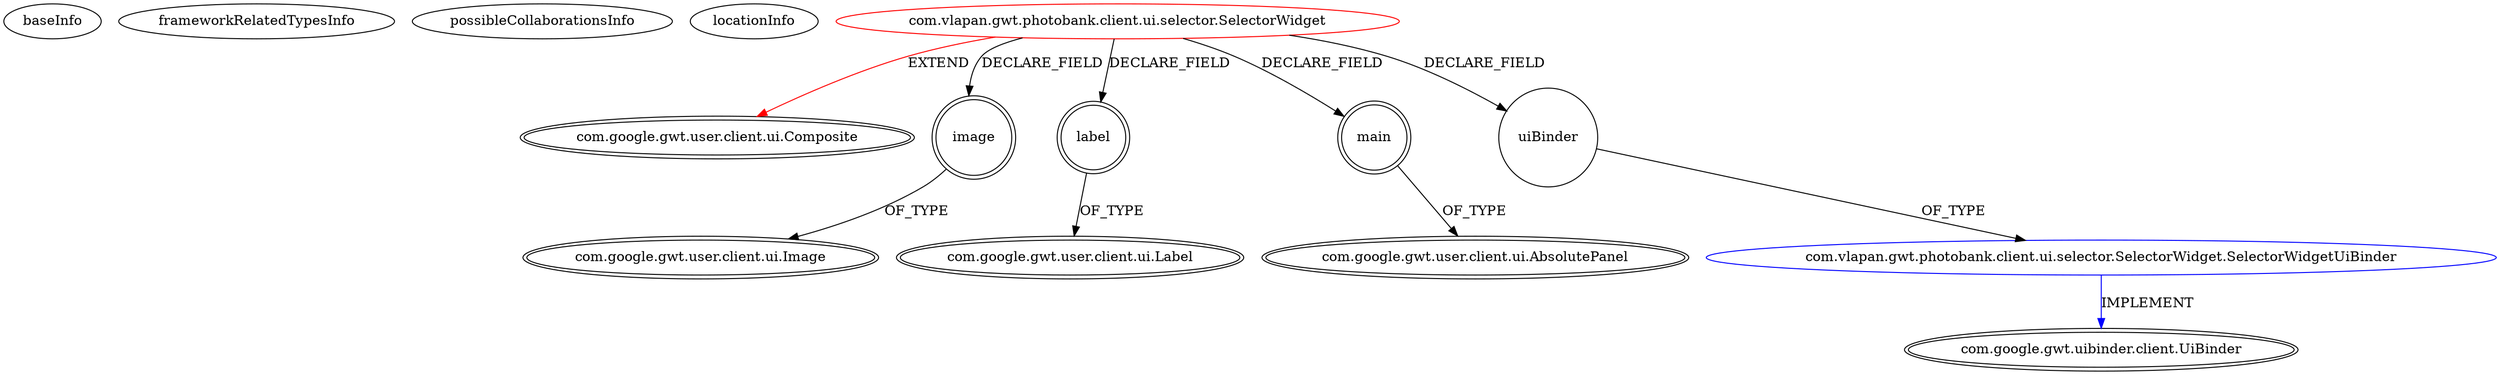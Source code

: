 digraph {
baseInfo[graphId=4632,category="extension_graph",isAnonymous=false,possibleRelation=true]
frameworkRelatedTypesInfo[0="com.google.gwt.user.client.ui.Composite"]
possibleCollaborationsInfo[0="4632~FIELD_DECLARATION-~com.google.gwt.user.client.ui.Composite ~com.google.gwt.uibinder.client.UiBinder ~false~false"]
locationInfo[projectName="vlapan-PhotoBank",filePath="/vlapan-PhotoBank/PhotoBank-master/src/com/vlapan/gwt/photobank/client/ui/selector/SelectorWidget.java",contextSignature="SelectorWidget",graphId="4632"]
0[label="com.vlapan.gwt.photobank.client.ui.selector.SelectorWidget",vertexType="ROOT_CLIENT_CLASS_DECLARATION",isFrameworkType=false,color=red]
1[label="com.google.gwt.user.client.ui.Composite",vertexType="FRAMEWORK_CLASS_TYPE",isFrameworkType=true,peripheries=2]
2[label="image",vertexType="FIELD_DECLARATION",isFrameworkType=true,peripheries=2,shape=circle]
3[label="com.google.gwt.user.client.ui.Image",vertexType="FRAMEWORK_CLASS_TYPE",isFrameworkType=true,peripheries=2]
4[label="label",vertexType="FIELD_DECLARATION",isFrameworkType=true,peripheries=2,shape=circle]
5[label="com.google.gwt.user.client.ui.Label",vertexType="FRAMEWORK_CLASS_TYPE",isFrameworkType=true,peripheries=2]
6[label="main",vertexType="FIELD_DECLARATION",isFrameworkType=true,peripheries=2,shape=circle]
7[label="com.google.gwt.user.client.ui.AbsolutePanel",vertexType="FRAMEWORK_CLASS_TYPE",isFrameworkType=true,peripheries=2]
8[label="uiBinder",vertexType="FIELD_DECLARATION",isFrameworkType=false,shape=circle]
9[label="com.vlapan.gwt.photobank.client.ui.selector.SelectorWidget.SelectorWidgetUiBinder",vertexType="REFERENCE_CLIENT_CLASS_DECLARATION",isFrameworkType=false,color=blue]
10[label="com.google.gwt.uibinder.client.UiBinder",vertexType="FRAMEWORK_INTERFACE_TYPE",isFrameworkType=true,peripheries=2]
0->1[label="EXTEND",color=red]
0->2[label="DECLARE_FIELD"]
2->3[label="OF_TYPE"]
0->4[label="DECLARE_FIELD"]
4->5[label="OF_TYPE"]
0->6[label="DECLARE_FIELD"]
6->7[label="OF_TYPE"]
0->8[label="DECLARE_FIELD"]
9->10[label="IMPLEMENT",color=blue]
8->9[label="OF_TYPE"]
}

